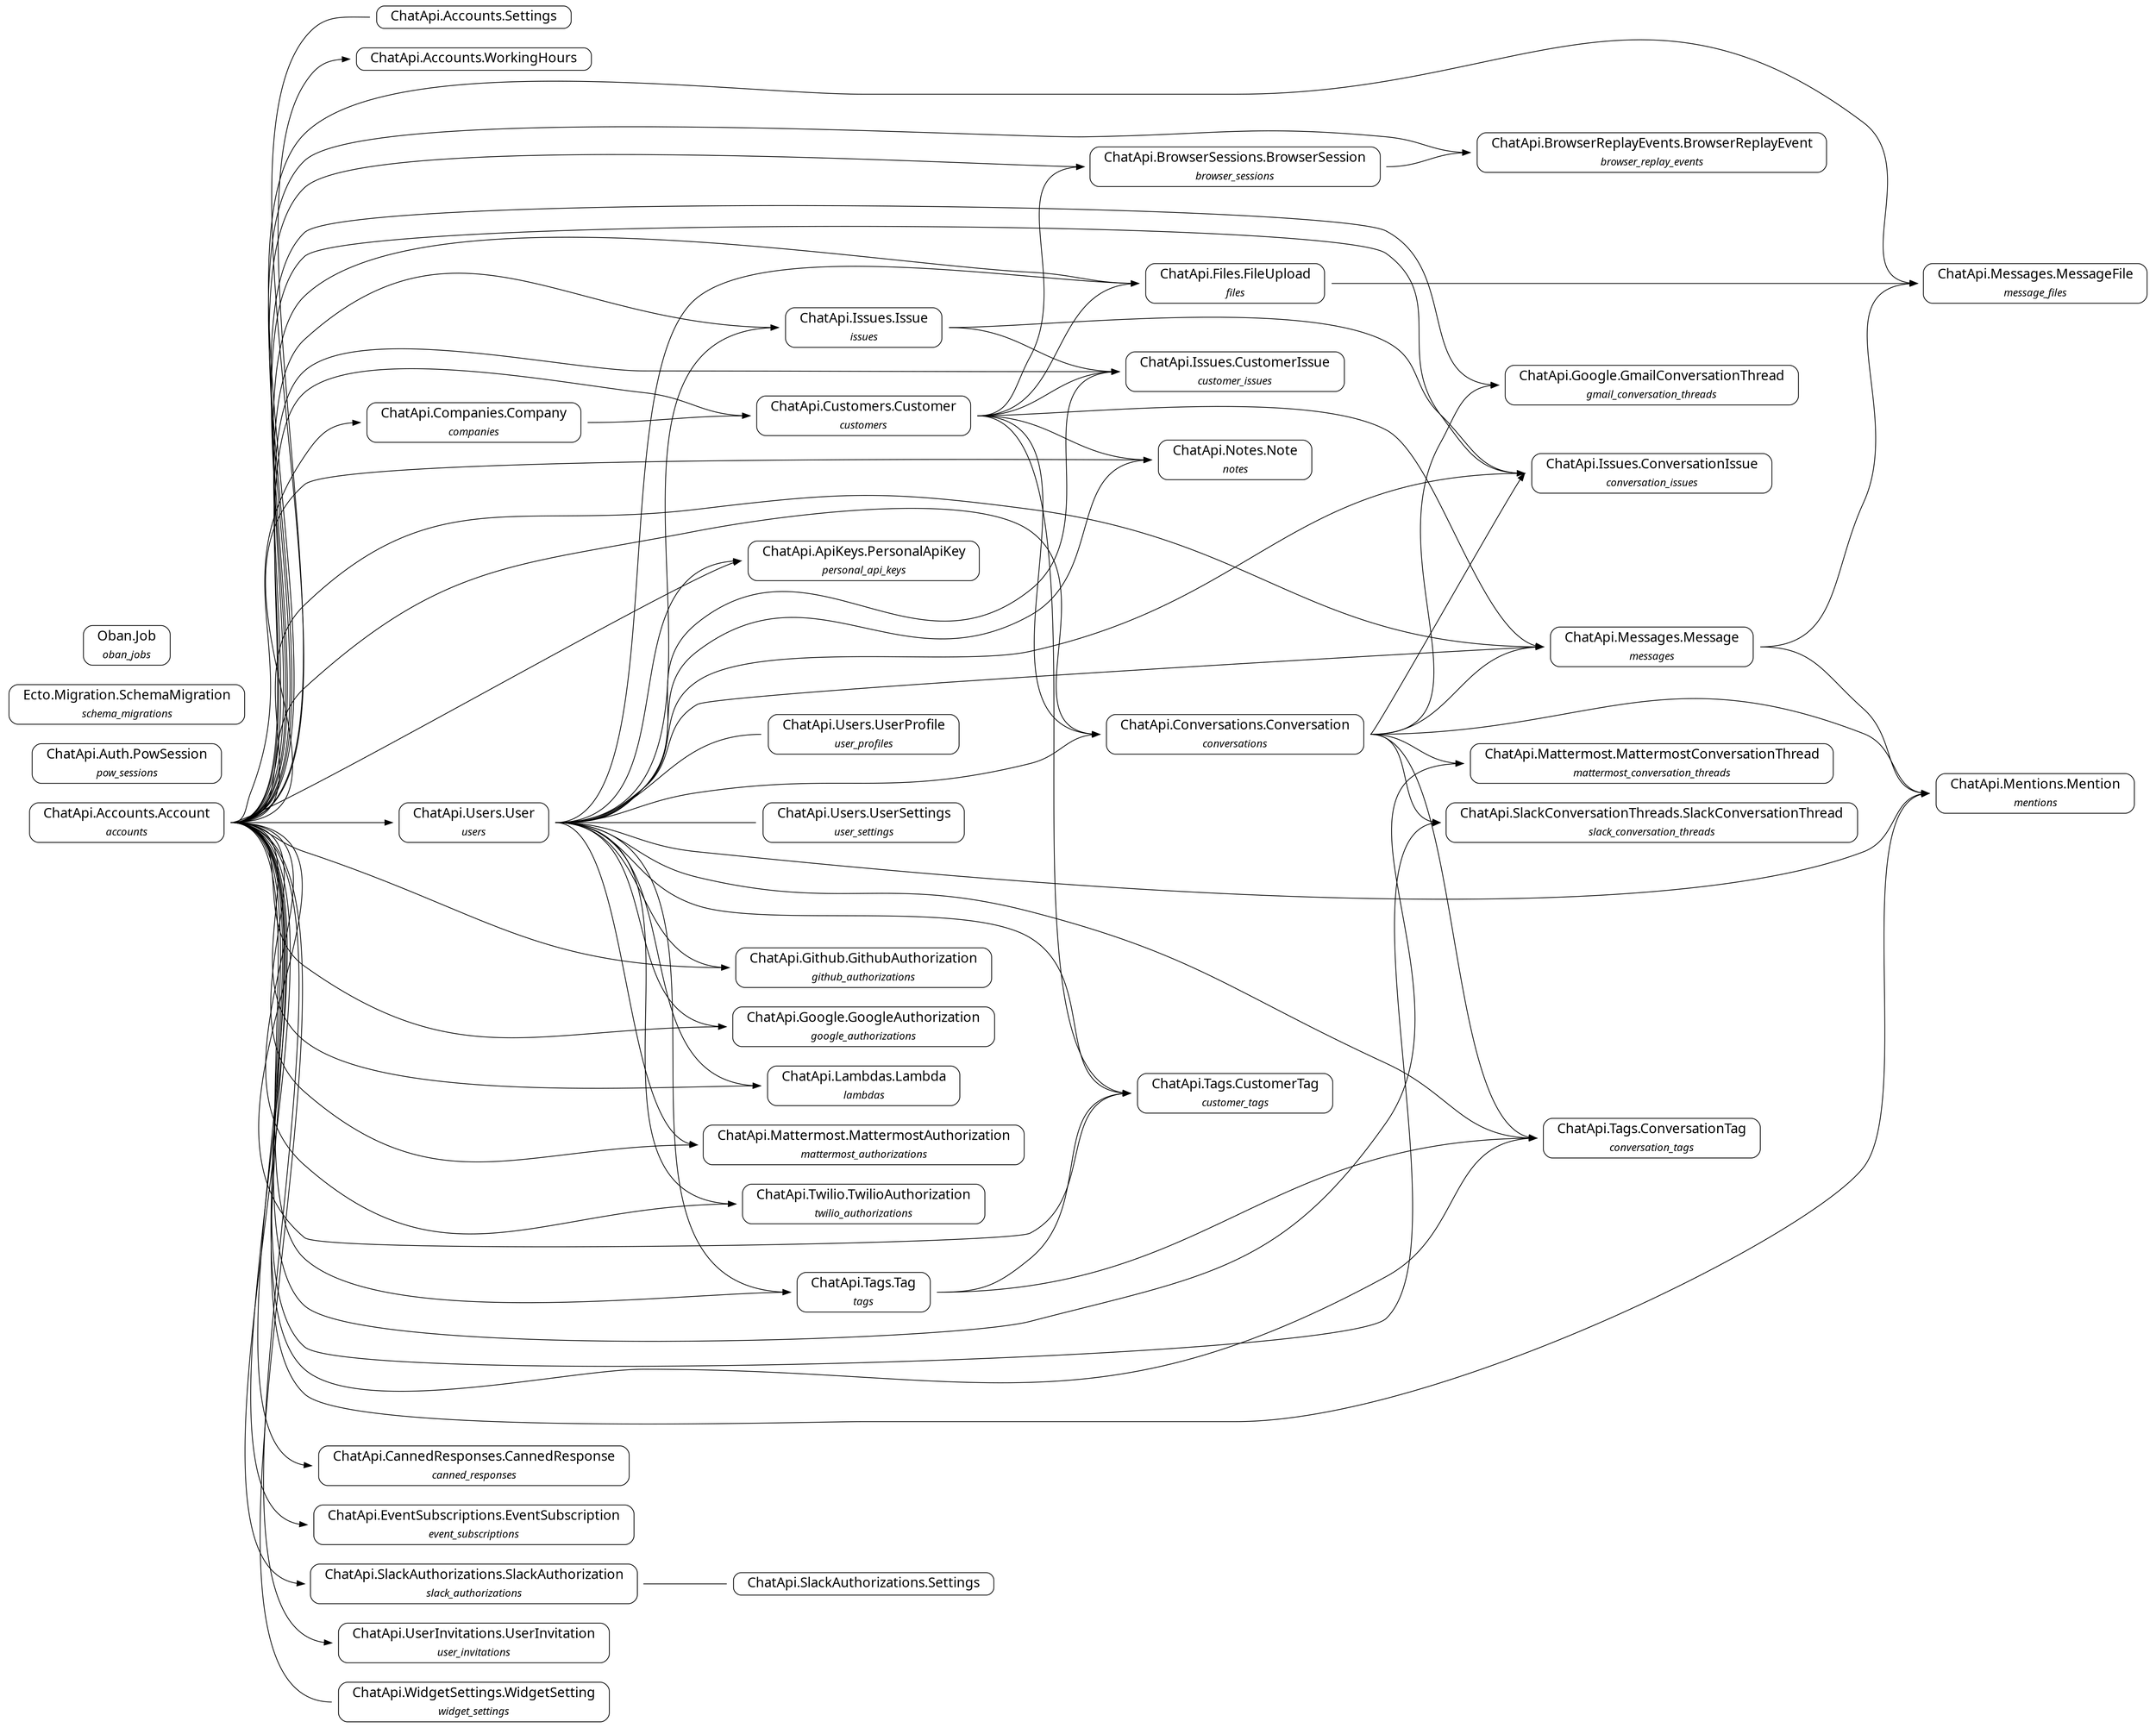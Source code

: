 strict digraph {
  ranksep=1.0; rankdir=LR;
  node [shape = none, fontname="Roboto Mono"];
  "ChatApi.Accounts.Account" [label= <<table align='left' border='1' style='rounded' cellspacing='0' cellpadding='4' cellborder='0'><tr><td port='header@schema_module'><font point-size='18'>   ChatApi.Accounts.Account   </font></td></tr><tr><td><font point-size='14'><i>accounts</i></font></td></tr></table>>]
  "ChatApi.Accounts.Settings" [label= <<table align='left' border='1' style='rounded' cellspacing='0' cellpadding='4' cellborder='0'><tr><td port='header@schema_module'><font point-size='18'>   ChatApi.Accounts.Settings   </font></td></tr></table>>]
  "ChatApi.Accounts.WorkingHours" [label= <<table align='left' border='1' style='rounded' cellspacing='0' cellpadding='4' cellborder='0'><tr><td port='header@schema_module'><font point-size='18'>   ChatApi.Accounts.WorkingHours   </font></td></tr></table>>]
  "ChatApi.ApiKeys.PersonalApiKey" [label= <<table align='left' border='1' style='rounded' cellspacing='0' cellpadding='4' cellborder='0'><tr><td port='header@schema_module'><font point-size='18'>   ChatApi.ApiKeys.PersonalApiKey   </font></td></tr><tr><td><font point-size='14'><i>personal_api_keys</i></font></td></tr></table>>]
  "ChatApi.Auth.PowSession" [label= <<table align='left' border='1' style='rounded' cellspacing='0' cellpadding='4' cellborder='0'><tr><td port='header@schema_module'><font point-size='18'>   ChatApi.Auth.PowSession   </font></td></tr><tr><td><font point-size='14'><i>pow_sessions</i></font></td></tr></table>>]
  "ChatApi.BrowserReplayEvents.BrowserReplayEvent" [label= <<table align='left' border='1' style='rounded' cellspacing='0' cellpadding='4' cellborder='0'><tr><td port='header@schema_module'><font point-size='18'>   ChatApi.BrowserReplayEvents.BrowserReplayEvent   </font></td></tr><tr><td><font point-size='14'><i>browser_replay_events</i></font></td></tr></table>>]
  "ChatApi.BrowserSessions.BrowserSession" [label= <<table align='left' border='1' style='rounded' cellspacing='0' cellpadding='4' cellborder='0'><tr><td port='header@schema_module'><font point-size='18'>   ChatApi.BrowserSessions.BrowserSession   </font></td></tr><tr><td><font point-size='14'><i>browser_sessions</i></font></td></tr></table>>]
  "ChatApi.CannedResponses.CannedResponse" [label= <<table align='left' border='1' style='rounded' cellspacing='0' cellpadding='4' cellborder='0'><tr><td port='header@schema_module'><font point-size='18'>   ChatApi.CannedResponses.CannedResponse   </font></td></tr><tr><td><font point-size='14'><i>canned_responses</i></font></td></tr></table>>]
  "ChatApi.Companies.Company" [label= <<table align='left' border='1' style='rounded' cellspacing='0' cellpadding='4' cellborder='0'><tr><td port='header@schema_module'><font point-size='18'>   ChatApi.Companies.Company   </font></td></tr><tr><td><font point-size='14'><i>companies</i></font></td></tr></table>>]
  "ChatApi.Conversations.Conversation" [label= <<table align='left' border='1' style='rounded' cellspacing='0' cellpadding='4' cellborder='0'><tr><td port='header@schema_module'><font point-size='18'>   ChatApi.Conversations.Conversation   </font></td></tr><tr><td><font point-size='14'><i>conversations</i></font></td></tr></table>>]
  "ChatApi.Customers.Customer" [label= <<table align='left' border='1' style='rounded' cellspacing='0' cellpadding='4' cellborder='0'><tr><td port='header@schema_module'><font point-size='18'>   ChatApi.Customers.Customer   </font></td></tr><tr><td><font point-size='14'><i>customers</i></font></td></tr></table>>]
  "ChatApi.EventSubscriptions.EventSubscription" [label= <<table align='left' border='1' style='rounded' cellspacing='0' cellpadding='4' cellborder='0'><tr><td port='header@schema_module'><font point-size='18'>   ChatApi.EventSubscriptions.EventSubscription   </font></td></tr><tr><td><font point-size='14'><i>event_subscriptions</i></font></td></tr></table>>]
  "ChatApi.Files.FileUpload" [label= <<table align='left' border='1' style='rounded' cellspacing='0' cellpadding='4' cellborder='0'><tr><td port='header@schema_module'><font point-size='18'>   ChatApi.Files.FileUpload   </font></td></tr><tr><td><font point-size='14'><i>files</i></font></td></tr></table>>]
  "ChatApi.Github.GithubAuthorization" [label= <<table align='left' border='1' style='rounded' cellspacing='0' cellpadding='4' cellborder='0'><tr><td port='header@schema_module'><font point-size='18'>   ChatApi.Github.GithubAuthorization   </font></td></tr><tr><td><font point-size='14'><i>github_authorizations</i></font></td></tr></table>>]
  "ChatApi.Google.GmailConversationThread" [label= <<table align='left' border='1' style='rounded' cellspacing='0' cellpadding='4' cellborder='0'><tr><td port='header@schema_module'><font point-size='18'>   ChatApi.Google.GmailConversationThread   </font></td></tr><tr><td><font point-size='14'><i>gmail_conversation_threads</i></font></td></tr></table>>]
  "ChatApi.Google.GoogleAuthorization" [label= <<table align='left' border='1' style='rounded' cellspacing='0' cellpadding='4' cellborder='0'><tr><td port='header@schema_module'><font point-size='18'>   ChatApi.Google.GoogleAuthorization   </font></td></tr><tr><td><font point-size='14'><i>google_authorizations</i></font></td></tr></table>>]
  "ChatApi.Issues.ConversationIssue" [label= <<table align='left' border='1' style='rounded' cellspacing='0' cellpadding='4' cellborder='0'><tr><td port='header@schema_module'><font point-size='18'>   ChatApi.Issues.ConversationIssue   </font></td></tr><tr><td><font point-size='14'><i>conversation_issues</i></font></td></tr></table>>]
  "ChatApi.Issues.CustomerIssue" [label= <<table align='left' border='1' style='rounded' cellspacing='0' cellpadding='4' cellborder='0'><tr><td port='header@schema_module'><font point-size='18'>   ChatApi.Issues.CustomerIssue   </font></td></tr><tr><td><font point-size='14'><i>customer_issues</i></font></td></tr></table>>]
  "ChatApi.Issues.Issue" [label= <<table align='left' border='1' style='rounded' cellspacing='0' cellpadding='4' cellborder='0'><tr><td port='header@schema_module'><font point-size='18'>   ChatApi.Issues.Issue   </font></td></tr><tr><td><font point-size='14'><i>issues</i></font></td></tr></table>>]
  "ChatApi.Lambdas.Lambda" [label= <<table align='left' border='1' style='rounded' cellspacing='0' cellpadding='4' cellborder='0'><tr><td port='header@schema_module'><font point-size='18'>   ChatApi.Lambdas.Lambda   </font></td></tr><tr><td><font point-size='14'><i>lambdas</i></font></td></tr></table>>]
  "ChatApi.Mattermost.MattermostAuthorization" [label= <<table align='left' border='1' style='rounded' cellspacing='0' cellpadding='4' cellborder='0'><tr><td port='header@schema_module'><font point-size='18'>   ChatApi.Mattermost.MattermostAuthorization   </font></td></tr><tr><td><font point-size='14'><i>mattermost_authorizations</i></font></td></tr></table>>]
  "ChatApi.Mattermost.MattermostConversationThread" [label= <<table align='left' border='1' style='rounded' cellspacing='0' cellpadding='4' cellborder='0'><tr><td port='header@schema_module'><font point-size='18'>   ChatApi.Mattermost.MattermostConversationThread   </font></td></tr><tr><td><font point-size='14'><i>mattermost_conversation_threads</i></font></td></tr></table>>]
  "ChatApi.Mentions.Mention" [label= <<table align='left' border='1' style='rounded' cellspacing='0' cellpadding='4' cellborder='0'><tr><td port='header@schema_module'><font point-size='18'>   ChatApi.Mentions.Mention   </font></td></tr><tr><td><font point-size='14'><i>mentions</i></font></td></tr></table>>]
  "ChatApi.Messages.Message" [label= <<table align='left' border='1' style='rounded' cellspacing='0' cellpadding='4' cellborder='0'><tr><td port='header@schema_module'><font point-size='18'>   ChatApi.Messages.Message   </font></td></tr><tr><td><font point-size='14'><i>messages</i></font></td></tr></table>>]
  "ChatApi.Messages.MessageFile" [label= <<table align='left' border='1' style='rounded' cellspacing='0' cellpadding='4' cellborder='0'><tr><td port='header@schema_module'><font point-size='18'>   ChatApi.Messages.MessageFile   </font></td></tr><tr><td><font point-size='14'><i>message_files</i></font></td></tr></table>>]
  "ChatApi.Notes.Note" [label= <<table align='left' border='1' style='rounded' cellspacing='0' cellpadding='4' cellborder='0'><tr><td port='header@schema_module'><font point-size='18'>   ChatApi.Notes.Note   </font></td></tr><tr><td><font point-size='14'><i>notes</i></font></td></tr></table>>]
  "ChatApi.SlackAuthorizations.Settings" [label= <<table align='left' border='1' style='rounded' cellspacing='0' cellpadding='4' cellborder='0'><tr><td port='header@schema_module'><font point-size='18'>   ChatApi.SlackAuthorizations.Settings   </font></td></tr></table>>]
  "ChatApi.SlackAuthorizations.SlackAuthorization" [label= <<table align='left' border='1' style='rounded' cellspacing='0' cellpadding='4' cellborder='0'><tr><td port='header@schema_module'><font point-size='18'>   ChatApi.SlackAuthorizations.SlackAuthorization   </font></td></tr><tr><td><font point-size='14'><i>slack_authorizations</i></font></td></tr></table>>]
  "ChatApi.SlackConversationThreads.SlackConversationThread" [label= <<table align='left' border='1' style='rounded' cellspacing='0' cellpadding='4' cellborder='0'><tr><td port='header@schema_module'><font point-size='18'>   ChatApi.SlackConversationThreads.SlackConversationThread   </font></td></tr><tr><td><font point-size='14'><i>slack_conversation_threads</i></font></td></tr></table>>]
  "ChatApi.Tags.ConversationTag" [label= <<table align='left' border='1' style='rounded' cellspacing='0' cellpadding='4' cellborder='0'><tr><td port='header@schema_module'><font point-size='18'>   ChatApi.Tags.ConversationTag   </font></td></tr><tr><td><font point-size='14'><i>conversation_tags</i></font></td></tr></table>>]
  "ChatApi.Tags.CustomerTag" [label= <<table align='left' border='1' style='rounded' cellspacing='0' cellpadding='4' cellborder='0'><tr><td port='header@schema_module'><font point-size='18'>   ChatApi.Tags.CustomerTag   </font></td></tr><tr><td><font point-size='14'><i>customer_tags</i></font></td></tr></table>>]
  "ChatApi.Tags.Tag" [label= <<table align='left' border='1' style='rounded' cellspacing='0' cellpadding='4' cellborder='0'><tr><td port='header@schema_module'><font point-size='18'>   ChatApi.Tags.Tag   </font></td></tr><tr><td><font point-size='14'><i>tags</i></font></td></tr></table>>]
  "ChatApi.Twilio.TwilioAuthorization" [label= <<table align='left' border='1' style='rounded' cellspacing='0' cellpadding='4' cellborder='0'><tr><td port='header@schema_module'><font point-size='18'>   ChatApi.Twilio.TwilioAuthorization   </font></td></tr><tr><td><font point-size='14'><i>twilio_authorizations</i></font></td></tr></table>>]
  "ChatApi.UserInvitations.UserInvitation" [label= <<table align='left' border='1' style='rounded' cellspacing='0' cellpadding='4' cellborder='0'><tr><td port='header@schema_module'><font point-size='18'>   ChatApi.UserInvitations.UserInvitation   </font></td></tr><tr><td><font point-size='14'><i>user_invitations</i></font></td></tr></table>>]
  "ChatApi.Users.User" [label= <<table align='left' border='1' style='rounded' cellspacing='0' cellpadding='4' cellborder='0'><tr><td port='header@schema_module'><font point-size='18'>   ChatApi.Users.User   </font></td></tr><tr><td><font point-size='14'><i>users</i></font></td></tr></table>>]
  "ChatApi.Users.UserProfile" [label= <<table align='left' border='1' style='rounded' cellspacing='0' cellpadding='4' cellborder='0'><tr><td port='header@schema_module'><font point-size='18'>   ChatApi.Users.UserProfile   </font></td></tr><tr><td><font point-size='14'><i>user_profiles</i></font></td></tr></table>>]
  "ChatApi.Users.UserSettings" [label= <<table align='left' border='1' style='rounded' cellspacing='0' cellpadding='4' cellborder='0'><tr><td port='header@schema_module'><font point-size='18'>   ChatApi.Users.UserSettings   </font></td></tr><tr><td><font point-size='14'><i>user_settings</i></font></td></tr></table>>]
  "ChatApi.WidgetSettings.WidgetSetting" [label= <<table align='left' border='1' style='rounded' cellspacing='0' cellpadding='4' cellborder='0'><tr><td port='header@schema_module'><font point-size='18'>   ChatApi.WidgetSettings.WidgetSetting   </font></td></tr><tr><td><font point-size='14'><i>widget_settings</i></font></td></tr></table>>]
  "Ecto.Migration.SchemaMigration" [label= <<table align='left' border='1' style='rounded' cellspacing='0' cellpadding='4' cellborder='0'><tr><td port='header@schema_module'><font point-size='18'>   Ecto.Migration.SchemaMigration   </font></td></tr><tr><td><font point-size='14'><i>schema_migrations</i></font></td></tr></table>>]
  "Oban.Job" [label= <<table align='left' border='1' style='rounded' cellspacing='0' cellpadding='4' cellborder='0'><tr><td port='header@schema_module'><font point-size='18'>   Oban.Job   </font></td></tr><tr><td><font point-size='14'><i>oban_jobs</i></font></td></tr></table>>]

  "ChatApi.Accounts.Account":e -> "ChatApi.BrowserReplayEvents.BrowserReplayEvent":w
  "ChatApi.Accounts.Account":e -> "ChatApi.BrowserSessions.BrowserSession":w
  "ChatApi.Accounts.Account":e -> "ChatApi.CannedResponses.CannedResponse":w
  "ChatApi.Accounts.Account":e -> "ChatApi.Companies.Company":w
  "ChatApi.Accounts.Account":e -> "ChatApi.Issues.ConversationIssue":w
  "ChatApi.Accounts.Account":e -> "ChatApi.Tags.ConversationTag":w
  "ChatApi.Accounts.Account":e -> "ChatApi.Conversations.Conversation":w
  "ChatApi.Accounts.Account":e -> "ChatApi.Issues.CustomerIssue":w
  "ChatApi.Accounts.Account":e -> "ChatApi.Tags.CustomerTag":w
  "ChatApi.Accounts.Account":e -> "ChatApi.Customers.Customer":w
  "ChatApi.Accounts.Account":e -> "ChatApi.EventSubscriptions.EventSubscription":w
  "ChatApi.Accounts.Account":e -> "ChatApi.Files.FileUpload":w
  "ChatApi.Accounts.Account":e -> "ChatApi.Github.GithubAuthorization":w
  "ChatApi.Accounts.Account":e -> "ChatApi.Google.GmailConversationThread":w
  "ChatApi.Accounts.Account":e -> "ChatApi.Google.GoogleAuthorization":w
  "ChatApi.Accounts.Account":e -> "ChatApi.Issues.Issue":w
  "ChatApi.Accounts.Account":e -> "ChatApi.Lambdas.Lambda":w
  "ChatApi.Accounts.Account":e -> "ChatApi.Mattermost.MattermostAuthorization":w
  "ChatApi.Accounts.Account":e -> "ChatApi.Mattermost.MattermostConversationThread":w
  "ChatApi.Accounts.Account":e -> "ChatApi.Mentions.Mention":w
  "ChatApi.Accounts.Account":e -> "ChatApi.Messages.MessageFile":w
  "ChatApi.Accounts.Account":e -> "ChatApi.Messages.Message":w
  "ChatApi.Accounts.Account":e -> "ChatApi.Notes.Note":w
  "ChatApi.Accounts.Account":e -> "ChatApi.ApiKeys.PersonalApiKey":w
  "ChatApi.Accounts.Account":e -> "ChatApi.SlackAuthorizations.SlackAuthorization":w
  "ChatApi.Accounts.Account":e -> "ChatApi.SlackConversationThreads.SlackConversationThread":w
  "ChatApi.Accounts.Account":e -> "ChatApi.Tags.Tag":w
  "ChatApi.Accounts.Account":e -> "ChatApi.Twilio.TwilioAuthorization":w
  "ChatApi.Accounts.Account":e -> "ChatApi.UserInvitations.UserInvitation":w
  "ChatApi.Accounts.Account":e -> "ChatApi.Users.User":w
  "ChatApi.Accounts.Account":e -> "ChatApi.WidgetSettings.WidgetSetting":w [dir=none]
  "ChatApi.Accounts.Account":e -> "ChatApi.Accounts.Settings":w [dir=none]
  "ChatApi.Accounts.Account":e -> "ChatApi.Accounts.WorkingHours":w
  "ChatApi.BrowserSessions.BrowserSession":e -> "ChatApi.BrowserReplayEvents.BrowserReplayEvent":w
  "ChatApi.Companies.Company":e -> "ChatApi.Customers.Customer":w
  "ChatApi.Conversations.Conversation":e -> "ChatApi.Issues.ConversationIssue":w
  "ChatApi.Conversations.Conversation":e -> "ChatApi.Tags.ConversationTag":w
  "ChatApi.Conversations.Conversation":e -> "ChatApi.Google.GmailConversationThread":w
  "ChatApi.Conversations.Conversation":e -> "ChatApi.Mattermost.MattermostConversationThread":w
  "ChatApi.Conversations.Conversation":e -> "ChatApi.Mentions.Mention":w
  "ChatApi.Conversations.Conversation":e -> "ChatApi.Messages.Message":w
  "ChatApi.Conversations.Conversation":e -> "ChatApi.SlackConversationThreads.SlackConversationThread":w
  "ChatApi.Customers.Customer":e -> "ChatApi.BrowserSessions.BrowserSession":w
  "ChatApi.Customers.Customer":e -> "ChatApi.Conversations.Conversation":w
  "ChatApi.Customers.Customer":e -> "ChatApi.Issues.CustomerIssue":w
  "ChatApi.Customers.Customer":e -> "ChatApi.Tags.CustomerTag":w
  "ChatApi.Customers.Customer":e -> "ChatApi.Files.FileUpload":w
  "ChatApi.Customers.Customer":e -> "ChatApi.Messages.Message":w
  "ChatApi.Customers.Customer":e -> "ChatApi.Notes.Note":w
  "ChatApi.Files.FileUpload":e -> "ChatApi.Messages.MessageFile":w
  "ChatApi.Issues.Issue":e -> "ChatApi.Issues.ConversationIssue":w
  "ChatApi.Issues.Issue":e -> "ChatApi.Issues.CustomerIssue":w
  "ChatApi.Messages.Message":e -> "ChatApi.Mentions.Mention":w
  "ChatApi.Messages.Message":e -> "ChatApi.Messages.MessageFile":w
  "ChatApi.SlackAuthorizations.SlackAuthorization":e -> "ChatApi.SlackAuthorizations.Settings":w [dir=none]
  "ChatApi.Tags.Tag":e -> "ChatApi.Tags.ConversationTag":w
  "ChatApi.Tags.Tag":e -> "ChatApi.Tags.CustomerTag":w
  "ChatApi.Users.User":e -> "ChatApi.Issues.ConversationIssue":w
  "ChatApi.Users.User":e -> "ChatApi.Tags.ConversationTag":w
  "ChatApi.Users.User":e -> "ChatApi.Conversations.Conversation":w
  "ChatApi.Users.User":e -> "ChatApi.Issues.CustomerIssue":w
  "ChatApi.Users.User":e -> "ChatApi.Tags.CustomerTag":w
  "ChatApi.Users.User":e -> "ChatApi.Files.FileUpload":w
  "ChatApi.Users.User":e -> "ChatApi.Github.GithubAuthorization":w
  "ChatApi.Users.User":e -> "ChatApi.Google.GoogleAuthorization":w
  "ChatApi.Users.User":e -> "ChatApi.Issues.Issue":w
  "ChatApi.Users.User":e -> "ChatApi.Issues.Issue":w
  "ChatApi.Users.User":e -> "ChatApi.Lambdas.Lambda":w
  "ChatApi.Users.User":e -> "ChatApi.Mattermost.MattermostAuthorization":w
  "ChatApi.Users.User":e -> "ChatApi.Mentions.Mention":w
  "ChatApi.Users.User":e -> "ChatApi.Messages.Message":w
  "ChatApi.Users.User":e -> "ChatApi.Notes.Note":w
  "ChatApi.Users.User":e -> "ChatApi.ApiKeys.PersonalApiKey":w
  "ChatApi.Users.User":e -> "ChatApi.Tags.Tag":w
  "ChatApi.Users.User":e -> "ChatApi.Twilio.TwilioAuthorization":w
  "ChatApi.Users.User":e -> "ChatApi.Users.UserProfile":w [dir=none]
  "ChatApi.Users.User":e -> "ChatApi.Users.UserSettings":w [dir=none]
}
